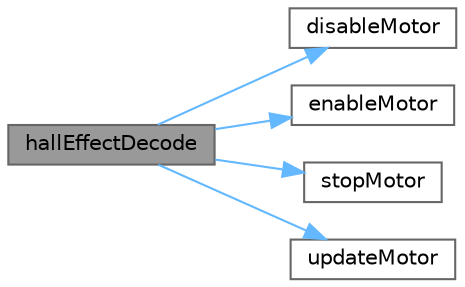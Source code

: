 digraph "hallEffectDecode"
{
 // LATEX_PDF_SIZE
  bgcolor="transparent";
  edge [fontname=Helvetica,fontsize=10,labelfontname=Helvetica,labelfontsize=10];
  node [fontname=Helvetica,fontsize=10,shape=box,height=0.2,width=0.4];
  rankdir="LR";
  Node1 [id="Node000001",label="hallEffectDecode",height=0.2,width=0.4,color="gray40", fillcolor="grey60", style="filled", fontcolor="black",tooltip="Decode Hall effect sensor state and update motor commutation."];
  Node1 -> Node2 [id="edge1_Node000001_Node000002",color="steelblue1",style="solid",tooltip=" "];
  Node2 [id="Node000002",label="disableMotor",height=0.2,width=0.4,color="grey40", fillcolor="white", style="filled",URL="$motorlib_8h.html#a608e34faaf95e412e482c0c48f0c3958",tooltip="Disables Motor Drive by setting enable pin to High."];
  Node1 -> Node3 [id="edge2_Node000001_Node000003",color="steelblue1",style="solid",tooltip=" "];
  Node3 [id="Node000003",label="enableMotor",height=0.2,width=0.4,color="grey40", fillcolor="white", style="filled",URL="$motorlib_8h.html#ad4c5f85964505556f9cbcf76028a8905",tooltip="Enables Motor Drive by setting enable pin to low."];
  Node1 -> Node4 [id="edge3_Node000001_Node000004",color="steelblue1",style="solid",tooltip=" "];
  Node4 [id="Node000004",label="stopMotor",height=0.2,width=0.4,color="grey40", fillcolor="white", style="filled",URL="$motorlib_8h.html#a0ff01097c11fe747f32c062c82d1414f",tooltip="Brakes motor by turning all phases high or low."];
  Node1 -> Node5 [id="edge4_Node000001_Node000005",color="steelblue1",style="solid",tooltip=" "];
  Node5 [id="Node000005",label="updateMotor",height=0.2,width=0.4,color="grey40", fillcolor="white", style="filled",URL="$motorlib_8h.html#af5a0079ae18efa088e80cd6a63333233",tooltip="Main function which Commutates the motor phases A,B,C to the correct values based on the Hall sensor ..."];
}
